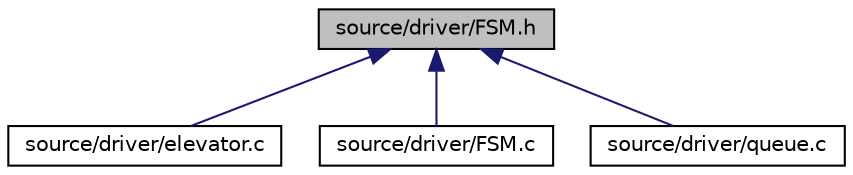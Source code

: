 digraph "source/driver/FSM.h"
{
 // LATEX_PDF_SIZE
  edge [fontname="Helvetica",fontsize="10",labelfontname="Helvetica",labelfontsize="10"];
  node [fontname="Helvetica",fontsize="10",shape=record];
  Node1 [label="source/driver/FSM.h",height=0.2,width=0.4,color="black", fillcolor="grey75", style="filled", fontcolor="black",tooltip="Tilstandsmaskinen til heisen."];
  Node1 -> Node2 [dir="back",color="midnightblue",fontsize="10",style="solid",fontname="Helvetica"];
  Node2 [label="source/driver/elevator.c",height=0.2,width=0.4,color="black", fillcolor="white", style="filled",URL="$elevator_8c_source.html",tooltip=" "];
  Node1 -> Node3 [dir="back",color="midnightblue",fontsize="10",style="solid",fontname="Helvetica"];
  Node3 [label="source/driver/FSM.c",height=0.2,width=0.4,color="black", fillcolor="white", style="filled",URL="$FSM_8c_source.html",tooltip=" "];
  Node1 -> Node4 [dir="back",color="midnightblue",fontsize="10",style="solid",fontname="Helvetica"];
  Node4 [label="source/driver/queue.c",height=0.2,width=0.4,color="black", fillcolor="white", style="filled",URL="$queue_8c_source.html",tooltip=" "];
}
